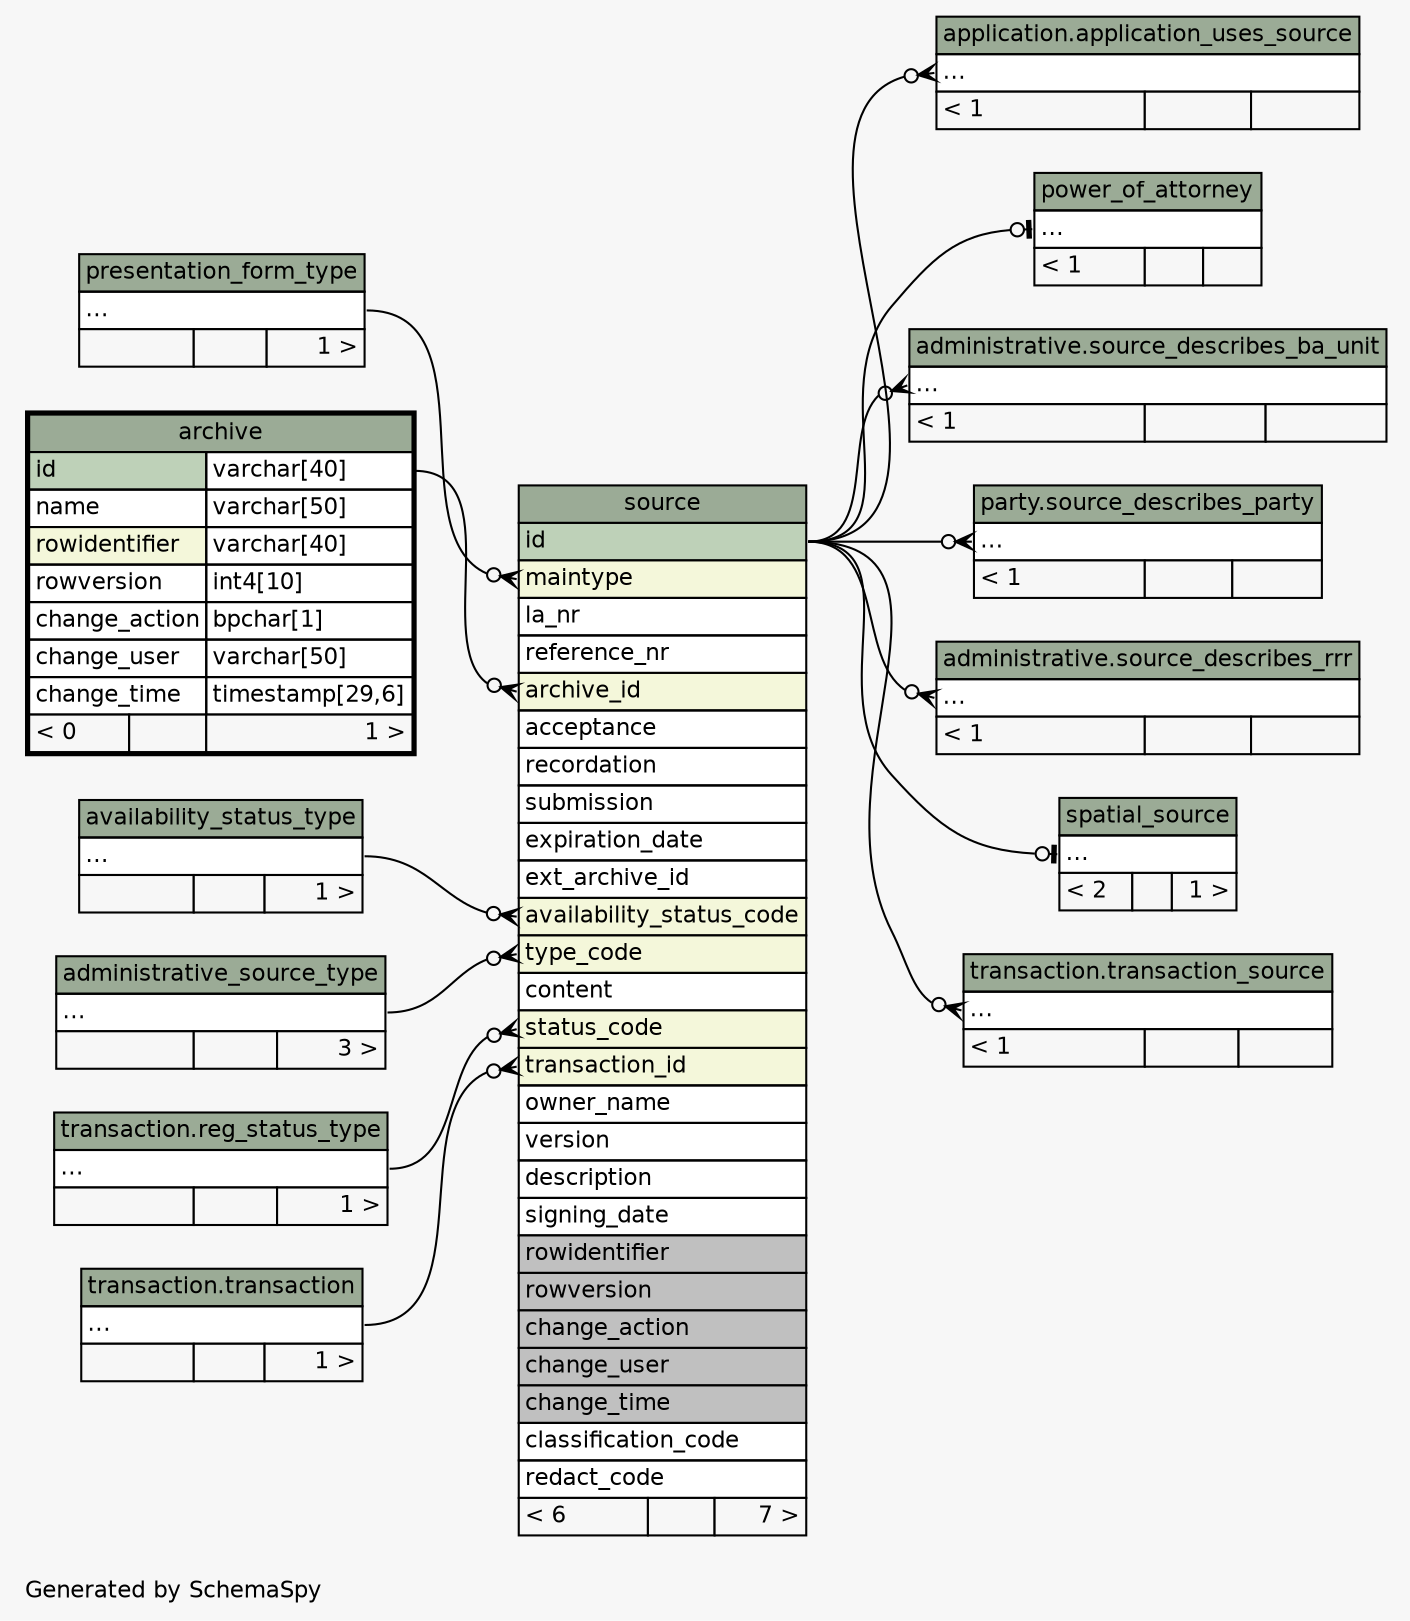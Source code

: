 // dot 2.36.0 on Windows 7 6.1
// SchemaSpy rev 590
digraph "twoDegreesRelationshipsDiagram" {
  graph [
    rankdir="RL"
    bgcolor="#f7f7f7"
    label="\nGenerated by SchemaSpy"
    labeljust="l"
    nodesep="0.18"
    ranksep="0.46"
    fontname="Helvetica"
    fontsize="11"
  ];
  node [
    fontname="Helvetica"
    fontsize="11"
    shape="plaintext"
  ];
  edge [
    arrowsize="0.8"
  ];
  "application.application_uses_source":"elipses":w -> "source":"id":e [arrowhead=none dir=back arrowtail=crowodot];
  "power_of_attorney":"elipses":w -> "source":"id":e [arrowhead=none dir=back arrowtail=teeodot];
  "source":"archive_id":w -> "archive":"id.type":e [arrowhead=none dir=back arrowtail=crowodot];
  "source":"availability_status_code":w -> "availability_status_type":"elipses":e [arrowhead=none dir=back arrowtail=crowodot];
  "source":"maintype":w -> "presentation_form_type":"elipses":e [arrowhead=none dir=back arrowtail=crowodot];
  "source":"status_code":w -> "transaction.reg_status_type":"elipses":e [arrowhead=none dir=back arrowtail=crowodot];
  "source":"transaction_id":w -> "transaction.transaction":"elipses":e [arrowhead=none dir=back arrowtail=crowodot];
  "source":"type_code":w -> "administrative_source_type":"elipses":e [arrowhead=none dir=back arrowtail=crowodot];
  "administrative.source_describes_ba_unit":"elipses":w -> "source":"id":e [arrowhead=none dir=back arrowtail=crowodot];
  "party.source_describes_party":"elipses":w -> "source":"id":e [arrowhead=none dir=back arrowtail=crowodot];
  "administrative.source_describes_rrr":"elipses":w -> "source":"id":e [arrowhead=none dir=back arrowtail=crowodot];
  "spatial_source":"elipses":w -> "source":"id":e [arrowhead=none dir=back arrowtail=teeodot];
  "transaction.transaction_source":"elipses":w -> "source":"id":e [arrowhead=none dir=back arrowtail=crowodot];
  "administrative_source_type" [
    label=<
    <TABLE BORDER="0" CELLBORDER="1" CELLSPACING="0" BGCOLOR="#ffffff">
      <TR><TD COLSPAN="3" BGCOLOR="#9bab96" ALIGN="CENTER">administrative_source_type</TD></TR>
      <TR><TD PORT="elipses" COLSPAN="3" ALIGN="LEFT">...</TD></TR>
      <TR><TD ALIGN="LEFT" BGCOLOR="#f7f7f7">  </TD><TD ALIGN="RIGHT" BGCOLOR="#f7f7f7">  </TD><TD ALIGN="RIGHT" BGCOLOR="#f7f7f7">3 &gt;</TD></TR>
    </TABLE>>
    URL="administrative_source_type.html"
    tooltip="administrative_source_type"
  ];
  "application.application_uses_source" [
    label=<
    <TABLE BORDER="0" CELLBORDER="1" CELLSPACING="0" BGCOLOR="#ffffff">
      <TR><TD COLSPAN="3" BGCOLOR="#9bab96" ALIGN="CENTER">application.application_uses_source</TD></TR>
      <TR><TD PORT="elipses" COLSPAN="3" ALIGN="LEFT">...</TD></TR>
      <TR><TD ALIGN="LEFT" BGCOLOR="#f7f7f7">&lt; 1</TD><TD ALIGN="RIGHT" BGCOLOR="#f7f7f7">  </TD><TD ALIGN="RIGHT" BGCOLOR="#f7f7f7">  </TD></TR>
    </TABLE>>
    URL="../../application/tables/application_uses_source.html"
    tooltip="application.application_uses_source"
  ];
  "archive" [
    label=<
    <TABLE BORDER="2" CELLBORDER="1" CELLSPACING="0" BGCOLOR="#ffffff">
      <TR><TD COLSPAN="3" BGCOLOR="#9bab96" ALIGN="CENTER">archive</TD></TR>
      <TR><TD PORT="id" COLSPAN="2" BGCOLOR="#bed1b8" ALIGN="LEFT">id</TD><TD PORT="id.type" ALIGN="LEFT">varchar[40]</TD></TR>
      <TR><TD PORT="name" COLSPAN="2" ALIGN="LEFT">name</TD><TD PORT="name.type" ALIGN="LEFT">varchar[50]</TD></TR>
      <TR><TD PORT="rowidentifier" COLSPAN="2" BGCOLOR="#f4f7da" ALIGN="LEFT">rowidentifier</TD><TD PORT="rowidentifier.type" ALIGN="LEFT">varchar[40]</TD></TR>
      <TR><TD PORT="rowversion" COLSPAN="2" ALIGN="LEFT">rowversion</TD><TD PORT="rowversion.type" ALIGN="LEFT">int4[10]</TD></TR>
      <TR><TD PORT="change_action" COLSPAN="2" ALIGN="LEFT">change_action</TD><TD PORT="change_action.type" ALIGN="LEFT">bpchar[1]</TD></TR>
      <TR><TD PORT="change_user" COLSPAN="2" ALIGN="LEFT">change_user</TD><TD PORT="change_user.type" ALIGN="LEFT">varchar[50]</TD></TR>
      <TR><TD PORT="change_time" COLSPAN="2" ALIGN="LEFT">change_time</TD><TD PORT="change_time.type" ALIGN="LEFT">timestamp[29,6]</TD></TR>
      <TR><TD ALIGN="LEFT" BGCOLOR="#f7f7f7">&lt; 0</TD><TD ALIGN="RIGHT" BGCOLOR="#f7f7f7">  </TD><TD ALIGN="RIGHT" BGCOLOR="#f7f7f7">1 &gt;</TD></TR>
    </TABLE>>
    URL="archive.html"
    tooltip="archive"
  ];
  "availability_status_type" [
    label=<
    <TABLE BORDER="0" CELLBORDER="1" CELLSPACING="0" BGCOLOR="#ffffff">
      <TR><TD COLSPAN="3" BGCOLOR="#9bab96" ALIGN="CENTER">availability_status_type</TD></TR>
      <TR><TD PORT="elipses" COLSPAN="3" ALIGN="LEFT">...</TD></TR>
      <TR><TD ALIGN="LEFT" BGCOLOR="#f7f7f7">  </TD><TD ALIGN="RIGHT" BGCOLOR="#f7f7f7">  </TD><TD ALIGN="RIGHT" BGCOLOR="#f7f7f7">1 &gt;</TD></TR>
    </TABLE>>
    URL="availability_status_type.html"
    tooltip="availability_status_type"
  ];
  "power_of_attorney" [
    label=<
    <TABLE BORDER="0" CELLBORDER="1" CELLSPACING="0" BGCOLOR="#ffffff">
      <TR><TD COLSPAN="3" BGCOLOR="#9bab96" ALIGN="CENTER">power_of_attorney</TD></TR>
      <TR><TD PORT="elipses" COLSPAN="3" ALIGN="LEFT">...</TD></TR>
      <TR><TD ALIGN="LEFT" BGCOLOR="#f7f7f7">&lt; 1</TD><TD ALIGN="RIGHT" BGCOLOR="#f7f7f7">  </TD><TD ALIGN="RIGHT" BGCOLOR="#f7f7f7">  </TD></TR>
    </TABLE>>
    URL="power_of_attorney.html"
    tooltip="power_of_attorney"
  ];
  "presentation_form_type" [
    label=<
    <TABLE BORDER="0" CELLBORDER="1" CELLSPACING="0" BGCOLOR="#ffffff">
      <TR><TD COLSPAN="3" BGCOLOR="#9bab96" ALIGN="CENTER">presentation_form_type</TD></TR>
      <TR><TD PORT="elipses" COLSPAN="3" ALIGN="LEFT">...</TD></TR>
      <TR><TD ALIGN="LEFT" BGCOLOR="#f7f7f7">  </TD><TD ALIGN="RIGHT" BGCOLOR="#f7f7f7">  </TD><TD ALIGN="RIGHT" BGCOLOR="#f7f7f7">1 &gt;</TD></TR>
    </TABLE>>
    URL="presentation_form_type.html"
    tooltip="presentation_form_type"
  ];
  "transaction.reg_status_type" [
    label=<
    <TABLE BORDER="0" CELLBORDER="1" CELLSPACING="0" BGCOLOR="#ffffff">
      <TR><TD COLSPAN="3" BGCOLOR="#9bab96" ALIGN="CENTER">transaction.reg_status_type</TD></TR>
      <TR><TD PORT="elipses" COLSPAN="3" ALIGN="LEFT">...</TD></TR>
      <TR><TD ALIGN="LEFT" BGCOLOR="#f7f7f7">  </TD><TD ALIGN="RIGHT" BGCOLOR="#f7f7f7">  </TD><TD ALIGN="RIGHT" BGCOLOR="#f7f7f7">1 &gt;</TD></TR>
    </TABLE>>
    URL="../../transaction/tables/reg_status_type.html"
    tooltip="transaction.reg_status_type"
  ];
  "source" [
    label=<
    <TABLE BORDER="0" CELLBORDER="1" CELLSPACING="0" BGCOLOR="#ffffff">
      <TR><TD COLSPAN="3" BGCOLOR="#9bab96" ALIGN="CENTER">source</TD></TR>
      <TR><TD PORT="id" COLSPAN="3" BGCOLOR="#bed1b8" ALIGN="LEFT">id</TD></TR>
      <TR><TD PORT="maintype" COLSPAN="3" BGCOLOR="#f4f7da" ALIGN="LEFT">maintype</TD></TR>
      <TR><TD PORT="la_nr" COLSPAN="3" ALIGN="LEFT">la_nr</TD></TR>
      <TR><TD PORT="reference_nr" COLSPAN="3" ALIGN="LEFT">reference_nr</TD></TR>
      <TR><TD PORT="archive_id" COLSPAN="3" BGCOLOR="#f4f7da" ALIGN="LEFT">archive_id</TD></TR>
      <TR><TD PORT="acceptance" COLSPAN="3" ALIGN="LEFT">acceptance</TD></TR>
      <TR><TD PORT="recordation" COLSPAN="3" ALIGN="LEFT">recordation</TD></TR>
      <TR><TD PORT="submission" COLSPAN="3" ALIGN="LEFT">submission</TD></TR>
      <TR><TD PORT="expiration_date" COLSPAN="3" ALIGN="LEFT">expiration_date</TD></TR>
      <TR><TD PORT="ext_archive_id" COLSPAN="3" ALIGN="LEFT">ext_archive_id</TD></TR>
      <TR><TD PORT="availability_status_code" COLSPAN="3" BGCOLOR="#f4f7da" ALIGN="LEFT">availability_status_code</TD></TR>
      <TR><TD PORT="type_code" COLSPAN="3" BGCOLOR="#f4f7da" ALIGN="LEFT">type_code</TD></TR>
      <TR><TD PORT="content" COLSPAN="3" ALIGN="LEFT">content</TD></TR>
      <TR><TD PORT="status_code" COLSPAN="3" BGCOLOR="#f4f7da" ALIGN="LEFT">status_code</TD></TR>
      <TR><TD PORT="transaction_id" COLSPAN="3" BGCOLOR="#f4f7da" ALIGN="LEFT">transaction_id</TD></TR>
      <TR><TD PORT="owner_name" COLSPAN="3" ALIGN="LEFT">owner_name</TD></TR>
      <TR><TD PORT="version" COLSPAN="3" ALIGN="LEFT">version</TD></TR>
      <TR><TD PORT="description" COLSPAN="3" ALIGN="LEFT">description</TD></TR>
      <TR><TD PORT="signing_date" COLSPAN="3" ALIGN="LEFT">signing_date</TD></TR>
      <TR><TD PORT="rowidentifier" COLSPAN="3" BGCOLOR="#c0c0c0" ALIGN="LEFT">rowidentifier</TD></TR>
      <TR><TD PORT="rowversion" COLSPAN="3" BGCOLOR="#c0c0c0" ALIGN="LEFT">rowversion</TD></TR>
      <TR><TD PORT="change_action" COLSPAN="3" BGCOLOR="#c0c0c0" ALIGN="LEFT">change_action</TD></TR>
      <TR><TD PORT="change_user" COLSPAN="3" BGCOLOR="#c0c0c0" ALIGN="LEFT">change_user</TD></TR>
      <TR><TD PORT="change_time" COLSPAN="3" BGCOLOR="#c0c0c0" ALIGN="LEFT">change_time</TD></TR>
      <TR><TD PORT="classification_code" COLSPAN="3" ALIGN="LEFT">classification_code</TD></TR>
      <TR><TD PORT="redact_code" COLSPAN="3" ALIGN="LEFT">redact_code</TD></TR>
      <TR><TD ALIGN="LEFT" BGCOLOR="#f7f7f7">&lt; 6</TD><TD ALIGN="RIGHT" BGCOLOR="#f7f7f7">  </TD><TD ALIGN="RIGHT" BGCOLOR="#f7f7f7">7 &gt;</TD></TR>
    </TABLE>>
    URL="source.html"
    tooltip="source"
  ];
  "administrative.source_describes_ba_unit" [
    label=<
    <TABLE BORDER="0" CELLBORDER="1" CELLSPACING="0" BGCOLOR="#ffffff">
      <TR><TD COLSPAN="3" BGCOLOR="#9bab96" ALIGN="CENTER">administrative.source_describes_ba_unit</TD></TR>
      <TR><TD PORT="elipses" COLSPAN="3" ALIGN="LEFT">...</TD></TR>
      <TR><TD ALIGN="LEFT" BGCOLOR="#f7f7f7">&lt; 1</TD><TD ALIGN="RIGHT" BGCOLOR="#f7f7f7">  </TD><TD ALIGN="RIGHT" BGCOLOR="#f7f7f7">  </TD></TR>
    </TABLE>>
    URL="../../administrative/tables/source_describes_ba_unit.html"
    tooltip="administrative.source_describes_ba_unit"
  ];
  "party.source_describes_party" [
    label=<
    <TABLE BORDER="0" CELLBORDER="1" CELLSPACING="0" BGCOLOR="#ffffff">
      <TR><TD COLSPAN="3" BGCOLOR="#9bab96" ALIGN="CENTER">party.source_describes_party</TD></TR>
      <TR><TD PORT="elipses" COLSPAN="3" ALIGN="LEFT">...</TD></TR>
      <TR><TD ALIGN="LEFT" BGCOLOR="#f7f7f7">&lt; 1</TD><TD ALIGN="RIGHT" BGCOLOR="#f7f7f7">  </TD><TD ALIGN="RIGHT" BGCOLOR="#f7f7f7">  </TD></TR>
    </TABLE>>
    URL="../../party/tables/source_describes_party.html"
    tooltip="party.source_describes_party"
  ];
  "administrative.source_describes_rrr" [
    label=<
    <TABLE BORDER="0" CELLBORDER="1" CELLSPACING="0" BGCOLOR="#ffffff">
      <TR><TD COLSPAN="3" BGCOLOR="#9bab96" ALIGN="CENTER">administrative.source_describes_rrr</TD></TR>
      <TR><TD PORT="elipses" COLSPAN="3" ALIGN="LEFT">...</TD></TR>
      <TR><TD ALIGN="LEFT" BGCOLOR="#f7f7f7">&lt; 1</TD><TD ALIGN="RIGHT" BGCOLOR="#f7f7f7">  </TD><TD ALIGN="RIGHT" BGCOLOR="#f7f7f7">  </TD></TR>
    </TABLE>>
    URL="../../administrative/tables/source_describes_rrr.html"
    tooltip="administrative.source_describes_rrr"
  ];
  "spatial_source" [
    label=<
    <TABLE BORDER="0" CELLBORDER="1" CELLSPACING="0" BGCOLOR="#ffffff">
      <TR><TD COLSPAN="3" BGCOLOR="#9bab96" ALIGN="CENTER">spatial_source</TD></TR>
      <TR><TD PORT="elipses" COLSPAN="3" ALIGN="LEFT">...</TD></TR>
      <TR><TD ALIGN="LEFT" BGCOLOR="#f7f7f7">&lt; 2</TD><TD ALIGN="RIGHT" BGCOLOR="#f7f7f7">  </TD><TD ALIGN="RIGHT" BGCOLOR="#f7f7f7">1 &gt;</TD></TR>
    </TABLE>>
    URL="spatial_source.html"
    tooltip="spatial_source"
  ];
  "transaction.transaction" [
    label=<
    <TABLE BORDER="0" CELLBORDER="1" CELLSPACING="0" BGCOLOR="#ffffff">
      <TR><TD COLSPAN="3" BGCOLOR="#9bab96" ALIGN="CENTER">transaction.transaction</TD></TR>
      <TR><TD PORT="elipses" COLSPAN="3" ALIGN="LEFT">...</TD></TR>
      <TR><TD ALIGN="LEFT" BGCOLOR="#f7f7f7">  </TD><TD ALIGN="RIGHT" BGCOLOR="#f7f7f7">  </TD><TD ALIGN="RIGHT" BGCOLOR="#f7f7f7">1 &gt;</TD></TR>
    </TABLE>>
    URL="../../transaction/tables/transaction.html"
    tooltip="transaction.transaction"
  ];
  "transaction.transaction_source" [
    label=<
    <TABLE BORDER="0" CELLBORDER="1" CELLSPACING="0" BGCOLOR="#ffffff">
      <TR><TD COLSPAN="3" BGCOLOR="#9bab96" ALIGN="CENTER">transaction.transaction_source</TD></TR>
      <TR><TD PORT="elipses" COLSPAN="3" ALIGN="LEFT">...</TD></TR>
      <TR><TD ALIGN="LEFT" BGCOLOR="#f7f7f7">&lt; 1</TD><TD ALIGN="RIGHT" BGCOLOR="#f7f7f7">  </TD><TD ALIGN="RIGHT" BGCOLOR="#f7f7f7">  </TD></TR>
    </TABLE>>
    URL="../../transaction/tables/transaction_source.html"
    tooltip="transaction.transaction_source"
  ];
}
